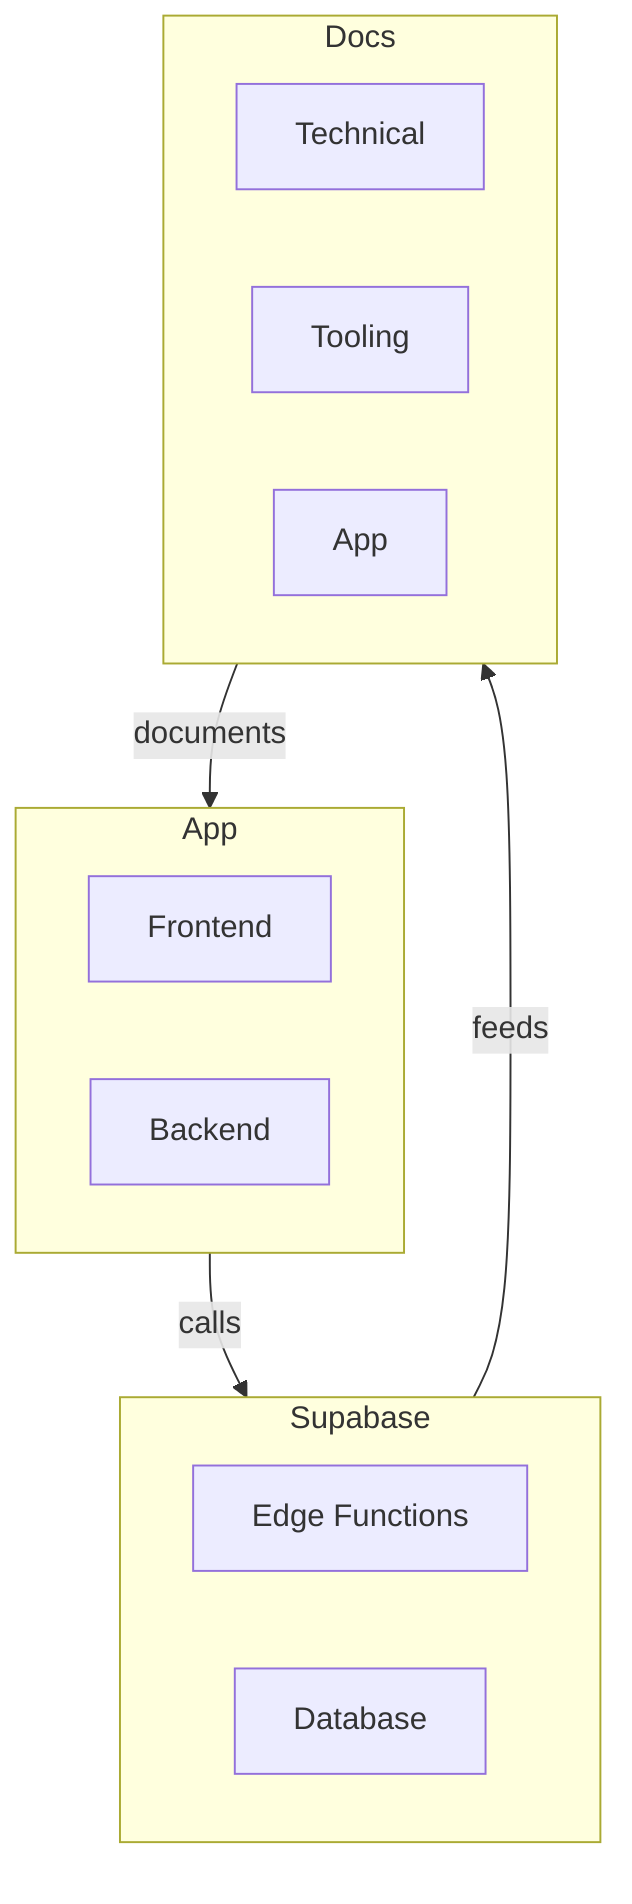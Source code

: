 %%{init: { 'theme': '', 'themeVariables': , 'logLevel': '' }}%%
%% Codebase Index Diagram
%% accTitle: Codebase Index
%% accDescr: Visual index of core codebase domains and their relationships
flowchart TD
  subgraph App["App"]
    direction LR
    Frontend["Frontend"]
    Backend["Backend"]
  end
  subgraph Supabase["Supabase"]
    direction LR
    EdgeFunctions["Edge Functions"]
    Database["Database"]
  end
  subgraph Docs["Docs"]
    direction LR
    Technical["Technical"]
    Tooling["Tooling"]
    AppDocs["App"]
  end
  App -->|"calls"| Supabase
  Supabase -->|"feeds"| Docs
  Docs -->|"documents"| App